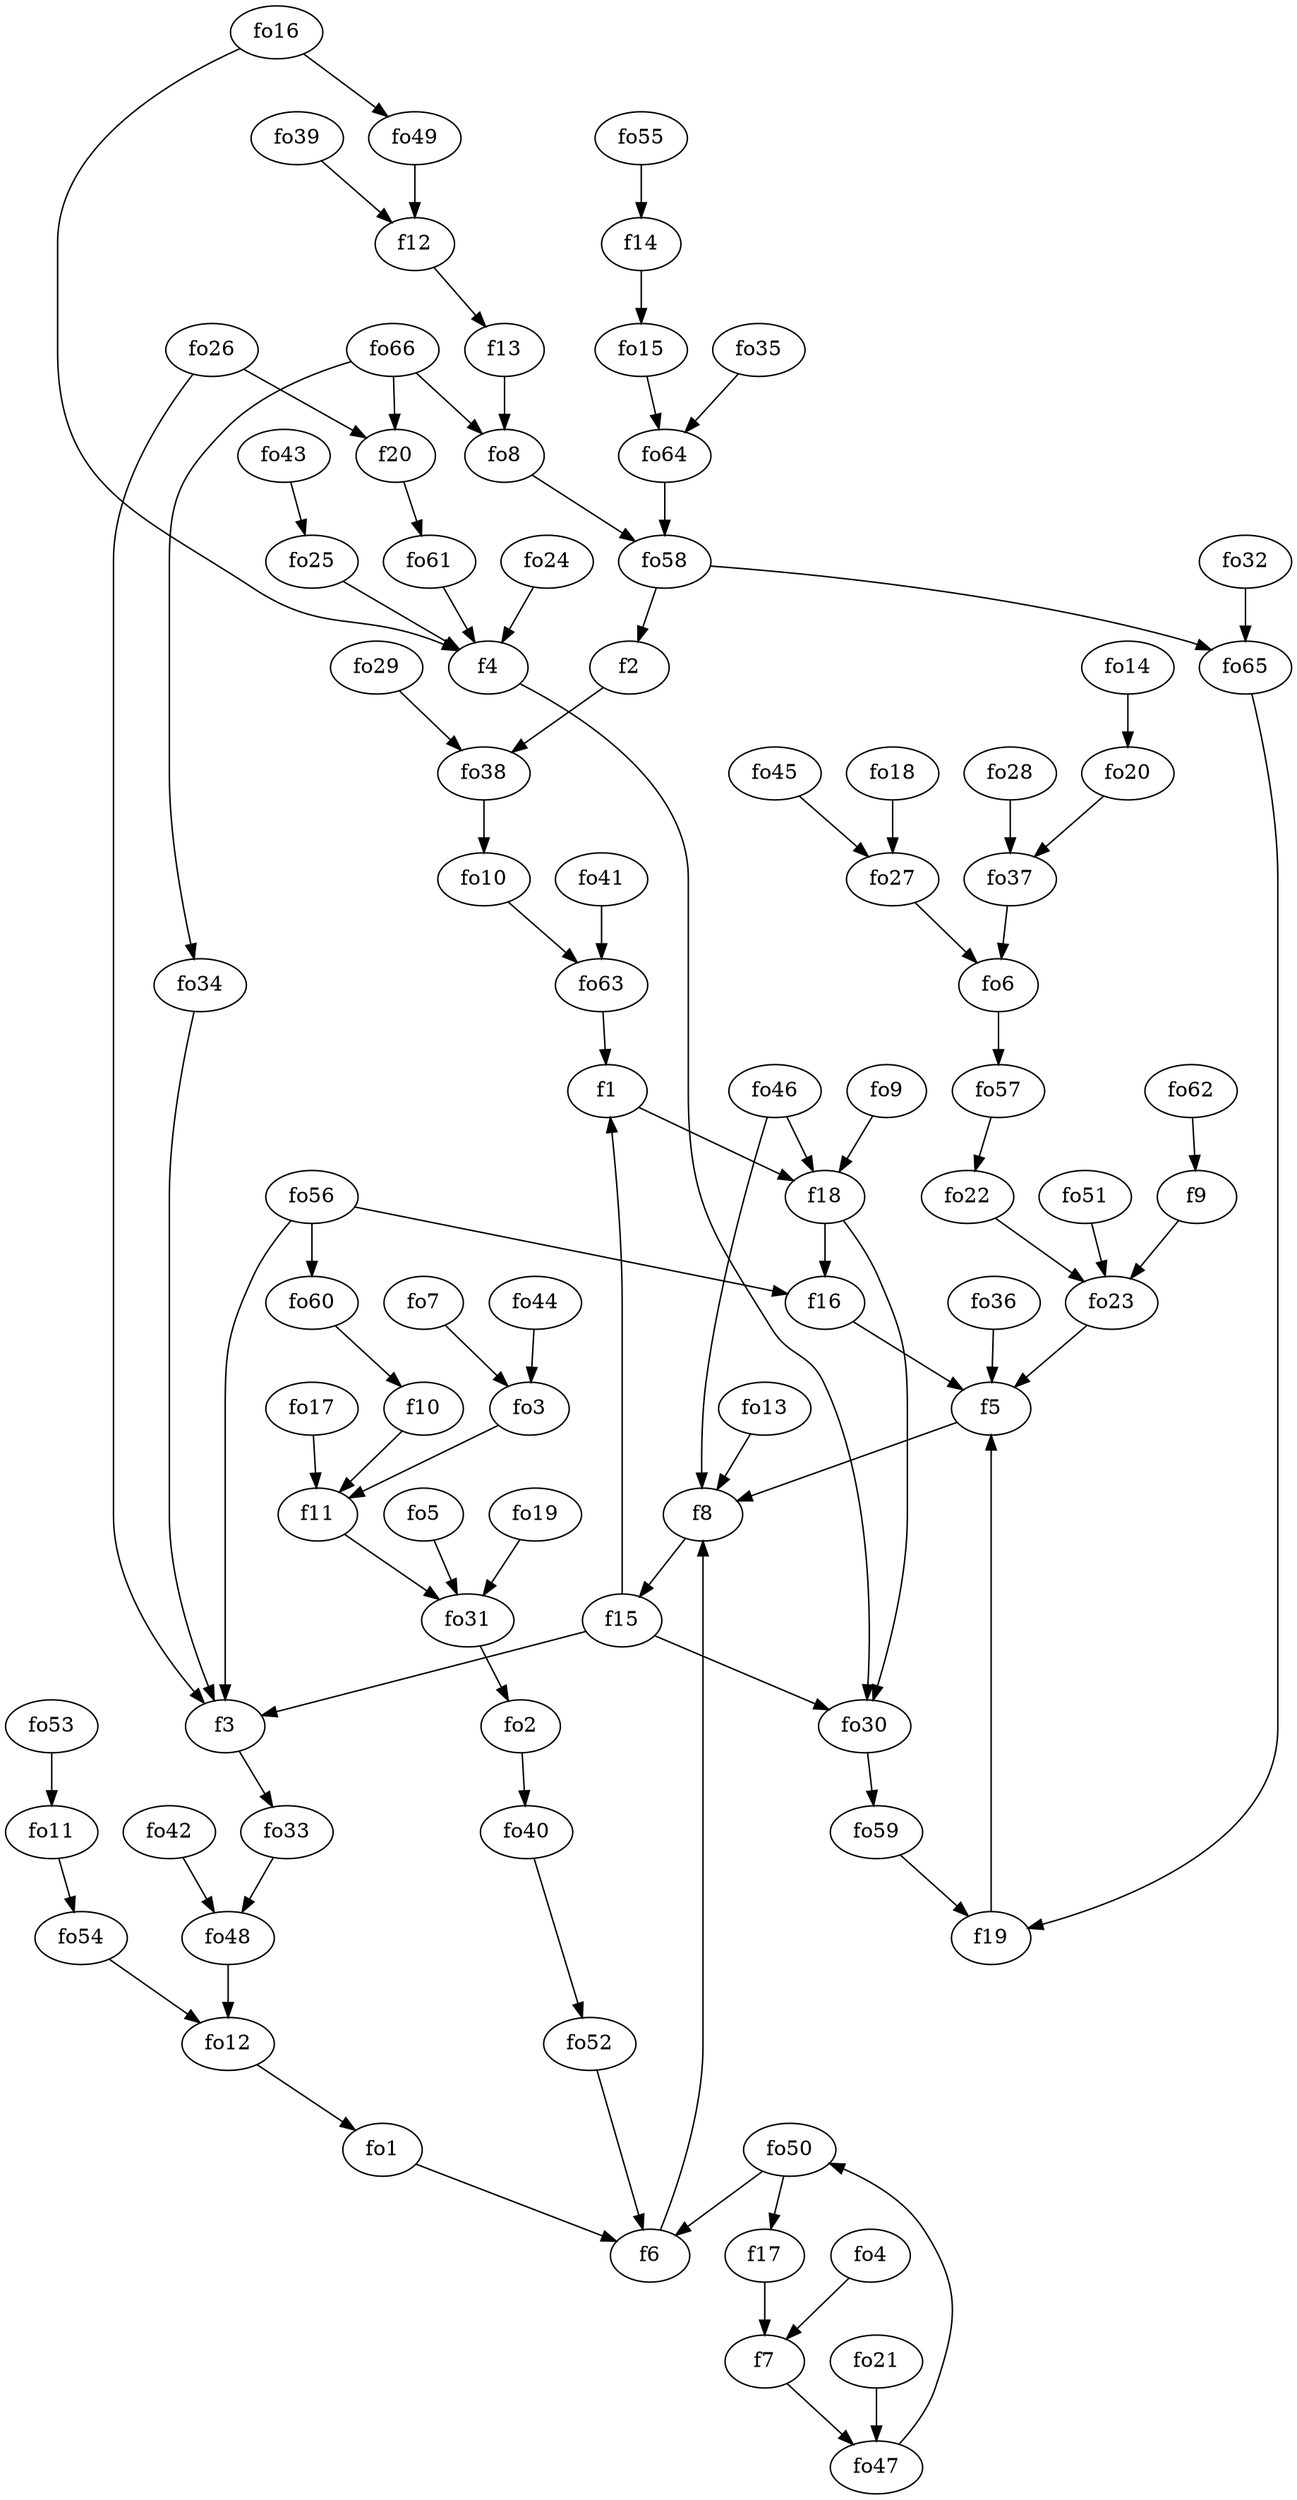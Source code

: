 strict digraph  {
f1;
f2;
f3;
f4;
f5;
f6;
f7;
f8;
f9;
f10;
f11;
f12;
f13;
f14;
f15;
f16;
f17;
f18;
f19;
f20;
fo1;
fo2;
fo3;
fo4;
fo5;
fo6;
fo7;
fo8;
fo9;
fo10;
fo11;
fo12;
fo13;
fo14;
fo15;
fo16;
fo17;
fo18;
fo19;
fo20;
fo21;
fo22;
fo23;
fo24;
fo25;
fo26;
fo27;
fo28;
fo29;
fo30;
fo31;
fo32;
fo33;
fo34;
fo35;
fo36;
fo37;
fo38;
fo39;
fo40;
fo41;
fo42;
fo43;
fo44;
fo45;
fo46;
fo47;
fo48;
fo49;
fo50;
fo51;
fo52;
fo53;
fo54;
fo55;
fo56;
fo57;
fo58;
fo59;
fo60;
fo61;
fo62;
fo63;
fo64;
fo65;
fo66;
f1 -> f18  [weight=2];
f2 -> fo38  [weight=2];
f3 -> fo33  [weight=2];
f4 -> fo30  [weight=2];
f5 -> f8  [weight=2];
f6 -> f8  [weight=2];
f7 -> fo47  [weight=2];
f8 -> f15  [weight=2];
f9 -> fo23  [weight=2];
f10 -> f11  [weight=2];
f11 -> fo31  [weight=2];
f12 -> f13  [weight=2];
f13 -> fo8  [weight=2];
f14 -> fo15  [weight=2];
f15 -> f1  [weight=2];
f15 -> fo30  [weight=2];
f15 -> f3  [weight=2];
f16 -> f5  [weight=2];
f17 -> f7  [weight=2];
f18 -> fo30  [weight=2];
f18 -> f16  [weight=2];
f19 -> f5  [weight=2];
f20 -> fo61  [weight=2];
fo1 -> f6  [weight=2];
fo2 -> fo40  [weight=2];
fo3 -> f11  [weight=2];
fo4 -> f7  [weight=2];
fo5 -> fo31  [weight=2];
fo6 -> fo57  [weight=2];
fo7 -> fo3  [weight=2];
fo8 -> fo58  [weight=2];
fo9 -> f18  [weight=2];
fo10 -> fo63  [weight=2];
fo11 -> fo54  [weight=2];
fo12 -> fo1  [weight=2];
fo13 -> f8  [weight=2];
fo14 -> fo20  [weight=2];
fo15 -> fo64  [weight=2];
fo16 -> fo49  [weight=2];
fo16 -> f4  [weight=2];
fo17 -> f11  [weight=2];
fo18 -> fo27  [weight=2];
fo19 -> fo31  [weight=2];
fo20 -> fo37  [weight=2];
fo21 -> fo47  [weight=2];
fo22 -> fo23  [weight=2];
fo23 -> f5  [weight=2];
fo24 -> f4  [weight=2];
fo25 -> f4  [weight=2];
fo26 -> f20  [weight=2];
fo26 -> f3  [weight=2];
fo27 -> fo6  [weight=2];
fo28 -> fo37  [weight=2];
fo29 -> fo38  [weight=2];
fo30 -> fo59  [weight=2];
fo31 -> fo2  [weight=2];
fo32 -> fo65  [weight=2];
fo33 -> fo48  [weight=2];
fo34 -> f3  [weight=2];
fo35 -> fo64  [weight=2];
fo36 -> f5  [weight=2];
fo37 -> fo6  [weight=2];
fo38 -> fo10  [weight=2];
fo39 -> f12  [weight=2];
fo40 -> fo52  [weight=2];
fo41 -> fo63  [weight=2];
fo42 -> fo48  [weight=2];
fo43 -> fo25  [weight=2];
fo44 -> fo3  [weight=2];
fo45 -> fo27  [weight=2];
fo46 -> f8  [weight=2];
fo46 -> f18  [weight=2];
fo47 -> fo50  [weight=2];
fo48 -> fo12  [weight=2];
fo49 -> f12  [weight=2];
fo50 -> f17  [weight=2];
fo50 -> f6  [weight=2];
fo51 -> fo23  [weight=2];
fo52 -> f6  [weight=2];
fo53 -> fo11  [weight=2];
fo54 -> fo12  [weight=2];
fo55 -> f14  [weight=2];
fo56 -> f3  [weight=2];
fo56 -> f16  [weight=2];
fo56 -> fo60  [weight=2];
fo57 -> fo22  [weight=2];
fo58 -> f2  [weight=2];
fo58 -> fo65  [weight=2];
fo59 -> f19  [weight=2];
fo60 -> f10  [weight=2];
fo61 -> f4  [weight=2];
fo62 -> f9  [weight=2];
fo63 -> f1  [weight=2];
fo64 -> fo58  [weight=2];
fo65 -> f19  [weight=2];
fo66 -> f20  [weight=2];
fo66 -> fo8  [weight=2];
fo66 -> fo34  [weight=2];
}

